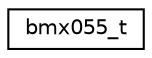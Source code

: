 digraph "Graphical Class Hierarchy"
{
 // LATEX_PDF_SIZE
  edge [fontname="Helvetica",fontsize="10",labelfontname="Helvetica",labelfontsize="10"];
  node [fontname="Helvetica",fontsize="10",shape=record];
  rankdir="LR";
  Node0 [label="bmx055_t",height=0.2,width=0.4,color="black", fillcolor="white", style="filled",URL="$structbmx055__t.html",tooltip="Device descriptor for BMX055 sensors."];
}
